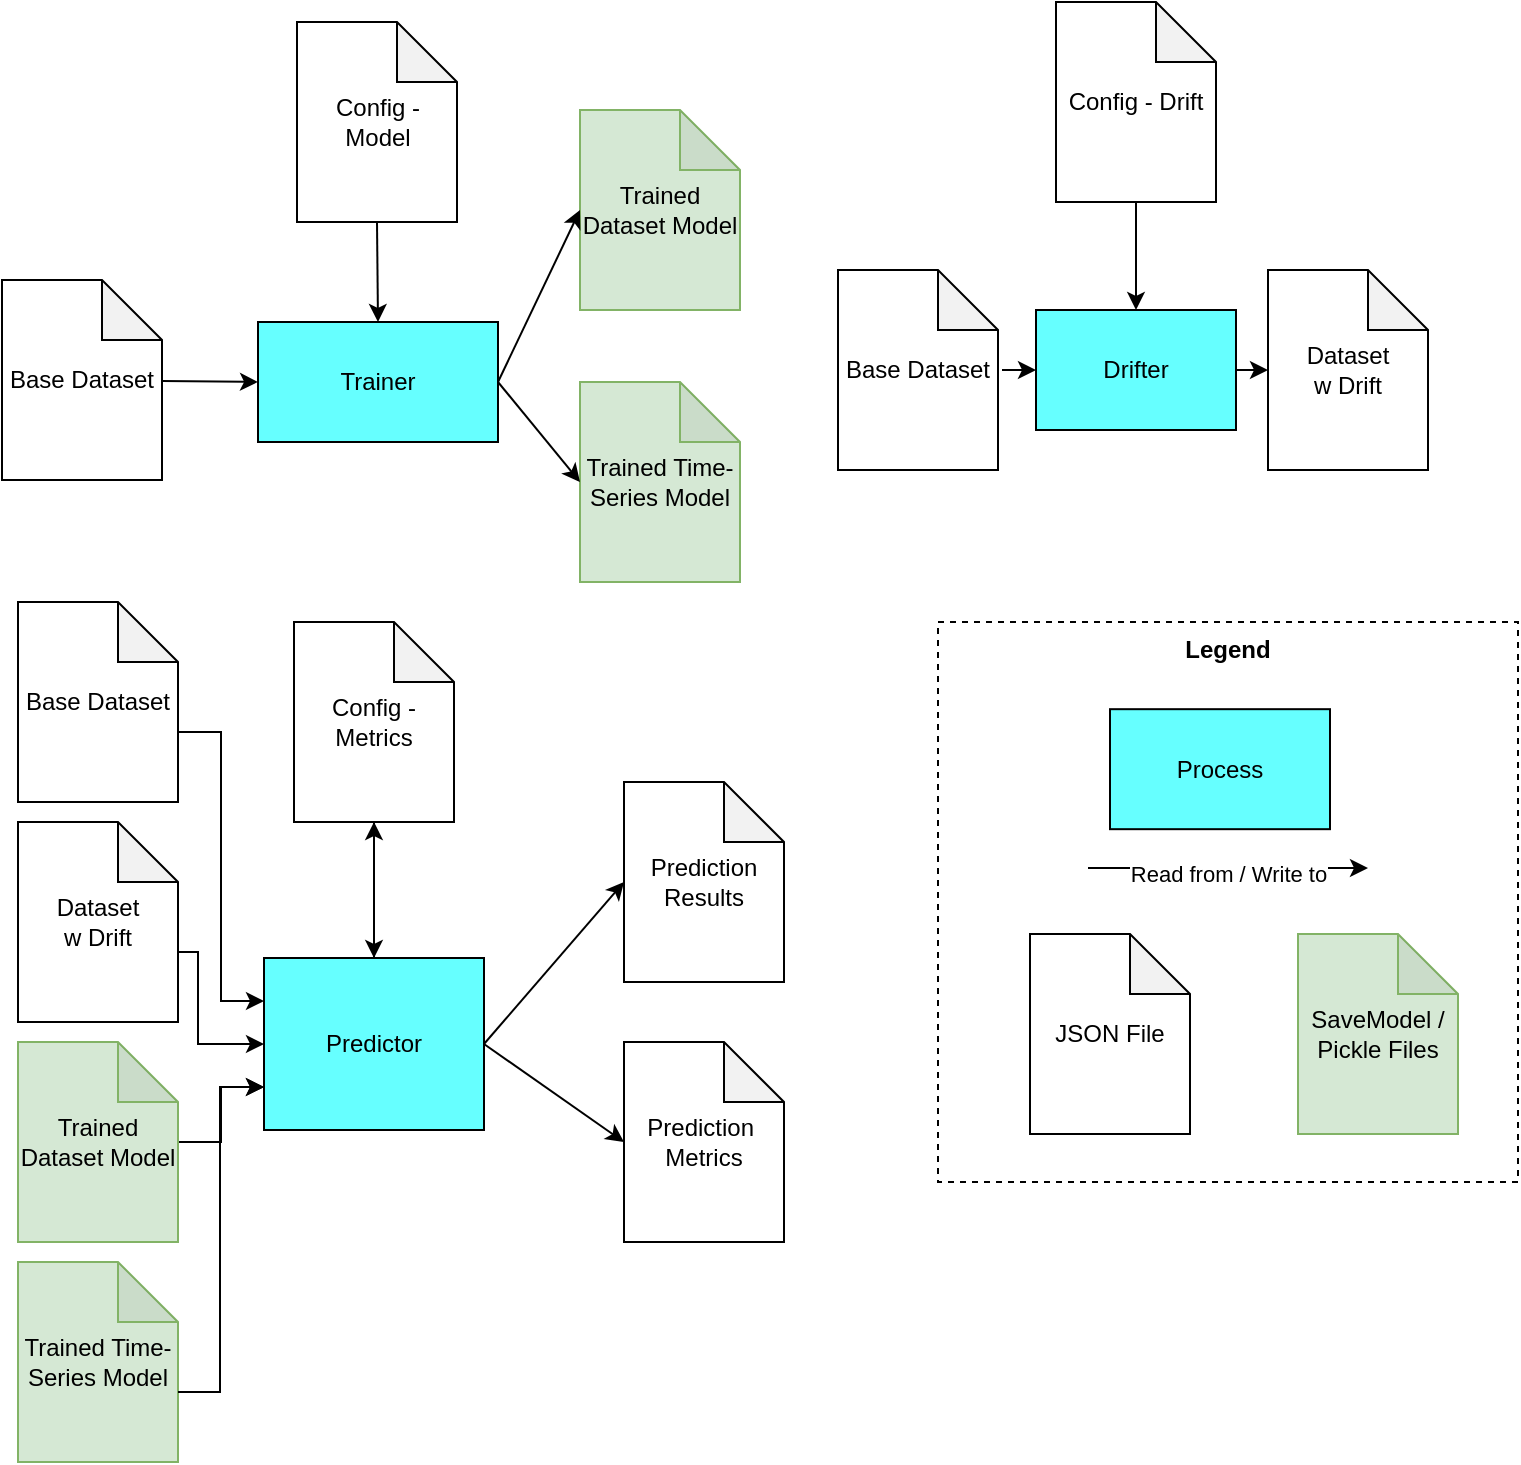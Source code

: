 <mxfile version="15.8.7" type="device" pages="2"><diagram id="MybUBgB751Ocn81CSsBr" name="Dynamic"><mxGraphModel dx="1106" dy="811" grid="1" gridSize="10" guides="1" tooltips="1" connect="1" arrows="1" fold="1" page="1" pageScale="1" pageWidth="850" pageHeight="1100" math="0" shadow="0"><root><mxCell id="0"/><mxCell id="1" parent="0"/><mxCell id="6BxJe8xwrJXqOZQA2v_N-1" value="Legend" style="rounded=0;whiteSpace=wrap;html=1;fillColor=none;dashed=1;verticalAlign=top;fontStyle=1" parent="1" vertex="1"><mxGeometry x="528" y="320" width="290" height="280" as="geometry"/></mxCell><mxCell id="D_u_6_k5lnsRFShmcPEE-1" value="Trainer" style="rounded=0;whiteSpace=wrap;html=1;fillColor=#66FFFF;" parent="1" vertex="1"><mxGeometry x="188" y="170" width="120" height="60" as="geometry"/></mxCell><mxCell id="D_u_6_k5lnsRFShmcPEE-3" value="Base Dataset" style="shape=note;whiteSpace=wrap;html=1;backgroundOutline=1;darkOpacity=0.05;" parent="1" vertex="1"><mxGeometry x="60" y="149" width="80" height="100" as="geometry"/></mxCell><mxCell id="D_u_6_k5lnsRFShmcPEE-5" value="" style="endArrow=classic;html=1;entryX=0;entryY=0.5;entryDx=0;entryDy=0;" parent="1" source="D_u_6_k5lnsRFShmcPEE-3" target="D_u_6_k5lnsRFShmcPEE-1" edge="1"><mxGeometry width="50" height="50" relative="1" as="geometry"><mxPoint x="286.5" y="420" as="sourcePoint"/><mxPoint x="336.5" y="370" as="targetPoint"/></mxGeometry></mxCell><mxCell id="D_u_6_k5lnsRFShmcPEE-6" value="" style="endArrow=classic;html=1;exitX=0.5;exitY=1;exitDx=0;exitDy=0;exitPerimeter=0;entryX=0.5;entryY=0;entryDx=0;entryDy=0;" parent="1" source="nwRLVqQXpMmgJFEga95V-12" target="D_u_6_k5lnsRFShmcPEE-1" edge="1"><mxGeometry width="50" height="50" relative="1" as="geometry"><mxPoint x="148" y="340" as="sourcePoint"/><mxPoint x="198" y="290" as="targetPoint"/></mxGeometry></mxCell><mxCell id="D_u_6_k5lnsRFShmcPEE-7" value="Trained Dataset Model" style="shape=note;whiteSpace=wrap;html=1;backgroundOutline=1;darkOpacity=0.05;fillColor=#d5e8d4;strokeColor=#82b366;" parent="1" vertex="1"><mxGeometry x="349" y="64" width="80" height="100" as="geometry"/></mxCell><mxCell id="D_u_6_k5lnsRFShmcPEE-8" value="" style="endArrow=classic;html=1;exitX=1;exitY=0.5;exitDx=0;exitDy=0;entryX=0;entryY=0.5;entryDx=0;entryDy=0;entryPerimeter=0;" parent="1" source="D_u_6_k5lnsRFShmcPEE-1" target="D_u_6_k5lnsRFShmcPEE-7" edge="1"><mxGeometry width="50" height="50" relative="1" as="geometry"><mxPoint x="306.5" y="360" as="sourcePoint"/><mxPoint x="356.5" y="310" as="targetPoint"/></mxGeometry></mxCell><mxCell id="Ml0SWBssT8YMbGQBQt9c-1" value="Drifter" style="rounded=0;whiteSpace=wrap;html=1;fillColor=#66FFFF;" parent="1" vertex="1"><mxGeometry x="577" y="164" width="100" height="60" as="geometry"/></mxCell><mxCell id="Ml0SWBssT8YMbGQBQt9c-2" value="Base Dataset" style="shape=note;whiteSpace=wrap;html=1;backgroundOutline=1;darkOpacity=0.05;" parent="1" vertex="1"><mxGeometry x="478" y="144" width="80" height="100" as="geometry"/></mxCell><mxCell id="Ml0SWBssT8YMbGQBQt9c-3" value="" style="endArrow=classic;html=1;exitX=1.025;exitY=0.5;exitDx=0;exitDy=0;exitPerimeter=0;entryX=0;entryY=0.5;entryDx=0;entryDy=0;" parent="1" source="Ml0SWBssT8YMbGQBQt9c-2" target="Ml0SWBssT8YMbGQBQt9c-1" edge="1"><mxGeometry width="50" height="50" relative="1" as="geometry"><mxPoint x="808" y="454" as="sourcePoint"/><mxPoint x="858" y="404" as="targetPoint"/></mxGeometry></mxCell><mxCell id="Ml0SWBssT8YMbGQBQt9c-4" value="Dataset&lt;br&gt;w Drift" style="shape=note;whiteSpace=wrap;html=1;backgroundOutline=1;darkOpacity=0.05;" parent="1" vertex="1"><mxGeometry x="693" y="144" width="80" height="100" as="geometry"/></mxCell><mxCell id="Ml0SWBssT8YMbGQBQt9c-5" value="" style="endArrow=classic;html=1;exitX=1;exitY=0.5;exitDx=0;exitDy=0;entryX=0;entryY=0.5;entryDx=0;entryDy=0;entryPerimeter=0;" parent="1" source="Ml0SWBssT8YMbGQBQt9c-1" target="Ml0SWBssT8YMbGQBQt9c-4" edge="1"><mxGeometry width="50" height="50" relative="1" as="geometry"><mxPoint x="557" y="204" as="sourcePoint"/><mxPoint x="587" y="204" as="targetPoint"/></mxGeometry></mxCell><mxCell id="Ml0SWBssT8YMbGQBQt9c-6" value="Config - Drift" style="shape=note;whiteSpace=wrap;html=1;backgroundOutline=1;darkOpacity=0.05;" parent="1" vertex="1"><mxGeometry x="587" y="10" width="80" height="100" as="geometry"/></mxCell><mxCell id="Ml0SWBssT8YMbGQBQt9c-7" value="" style="endArrow=classic;html=1;entryX=0.5;entryY=0;entryDx=0;entryDy=0;exitX=0.5;exitY=1;exitDx=0;exitDy=0;exitPerimeter=0;" parent="1" source="Ml0SWBssT8YMbGQBQt9c-6" target="Ml0SWBssT8YMbGQBQt9c-1" edge="1"><mxGeometry width="50" height="50" relative="1" as="geometry"><mxPoint x="1167" y="334" as="sourcePoint"/><mxPoint x="1066" y="204" as="targetPoint"/></mxGeometry></mxCell><mxCell id="nwRLVqQXpMmgJFEga95V-1" value="Prediction&amp;nbsp; Metrics" style="shape=note;whiteSpace=wrap;html=1;backgroundOutline=1;darkOpacity=0.05;" parent="1" vertex="1"><mxGeometry x="371" y="530" width="80" height="100" as="geometry"/></mxCell><mxCell id="nwRLVqQXpMmgJFEga95V-2" value="" style="endArrow=classic;html=1;entryX=0;entryY=0.5;entryDx=0;entryDy=0;entryPerimeter=0;exitX=1;exitY=0.5;exitDx=0;exitDy=0;" parent="1" source="nwRLVqQXpMmgJFEga95V-5" target="nwRLVqQXpMmgJFEga95V-1" edge="1"><mxGeometry width="50" height="50" relative="1" as="geometry"><mxPoint x="-9" y="684" as="sourcePoint"/><mxPoint x="121" y="644" as="targetPoint"/></mxGeometry></mxCell><mxCell id="nwRLVqQXpMmgJFEga95V-4" value="" style="edgeStyle=orthogonalEdgeStyle;rounded=0;orthogonalLoop=1;jettySize=auto;html=1;" parent="1" source="nwRLVqQXpMmgJFEga95V-5" target="nwRLVqQXpMmgJFEga95V-6" edge="1"><mxGeometry relative="1" as="geometry"/></mxCell><mxCell id="nwRLVqQXpMmgJFEga95V-5" value="Predictor" style="rounded=0;whiteSpace=wrap;html=1;fillColor=#66FFFF;" parent="1" vertex="1"><mxGeometry x="191" y="488" width="110" height="86" as="geometry"/></mxCell><mxCell id="nwRLVqQXpMmgJFEga95V-6" value="Config - Metrics" style="shape=note;whiteSpace=wrap;html=1;backgroundOutline=1;darkOpacity=0.05;" parent="1" vertex="1"><mxGeometry x="206" y="320" width="80" height="100" as="geometry"/></mxCell><mxCell id="nwRLVqQXpMmgJFEga95V-7" value="" style="endArrow=classic;html=1;entryX=0.5;entryY=0;entryDx=0;entryDy=0;exitX=0.5;exitY=1;exitDx=0;exitDy=0;exitPerimeter=0;" parent="1" source="nwRLVqQXpMmgJFEga95V-6" target="nwRLVqQXpMmgJFEga95V-5" edge="1"><mxGeometry width="50" height="50" relative="1" as="geometry"><mxPoint x="37" y="430" as="sourcePoint"/><mxPoint x="37" y="474" as="targetPoint"/></mxGeometry></mxCell><mxCell id="nwRLVqQXpMmgJFEga95V-8" value="" style="edgeStyle=orthogonalEdgeStyle;rounded=0;orthogonalLoop=1;jettySize=auto;html=1;entryX=0;entryY=0.75;entryDx=0;entryDy=0;" parent="1" source="nwRLVqQXpMmgJFEga95V-9" target="nwRLVqQXpMmgJFEga95V-5" edge="1"><mxGeometry relative="1" as="geometry"/></mxCell><mxCell id="nwRLVqQXpMmgJFEga95V-9" value="Trained Dataset Model" style="shape=note;whiteSpace=wrap;html=1;backgroundOutline=1;darkOpacity=0.05;fillColor=#d5e8d4;strokeColor=#82b366;" parent="1" vertex="1"><mxGeometry x="68" y="530" width="80" height="100" as="geometry"/></mxCell><mxCell id="nwRLVqQXpMmgJFEga95V-10" value="" style="edgeStyle=orthogonalEdgeStyle;rounded=0;orthogonalLoop=1;jettySize=auto;html=1;exitX=0;exitY=0;exitDx=80;exitDy=65;exitPerimeter=0;entryX=0;entryY=0.5;entryDx=0;entryDy=0;" parent="1" source="nwRLVqQXpMmgJFEga95V-11" target="nwRLVqQXpMmgJFEga95V-5" edge="1"><mxGeometry relative="1" as="geometry"><mxPoint x="163" y="494" as="sourcePoint"/><Array as="points"><mxPoint x="158" y="485"/><mxPoint x="158" y="531"/></Array></mxGeometry></mxCell><mxCell id="nwRLVqQXpMmgJFEga95V-11" value="Dataset&lt;br&gt;w Drift" style="shape=note;whiteSpace=wrap;html=1;backgroundOutline=1;darkOpacity=0.05;" parent="1" vertex="1"><mxGeometry x="68" y="420" width="80" height="100" as="geometry"/></mxCell><mxCell id="nwRLVqQXpMmgJFEga95V-12" value="Config - Model" style="shape=note;whiteSpace=wrap;html=1;backgroundOutline=1;darkOpacity=0.05;" parent="1" vertex="1"><mxGeometry x="207.5" y="20" width="80" height="100" as="geometry"/></mxCell><mxCell id="nwRLVqQXpMmgJFEga95V-13" value="Process" style="rounded=0;whiteSpace=wrap;html=1;fillColor=#66FFFF;" parent="1" vertex="1"><mxGeometry x="614" y="363.59" width="110" height="60" as="geometry"/></mxCell><mxCell id="nwRLVqQXpMmgJFEga95V-15" value="JSON File" style="shape=note;whiteSpace=wrap;html=1;backgroundOutline=1;darkOpacity=0.05;" parent="1" vertex="1"><mxGeometry x="574" y="476" width="80" height="100" as="geometry"/></mxCell><mxCell id="nwRLVqQXpMmgJFEga95V-16" value="" style="endArrow=classic;html=1;" parent="1" edge="1"><mxGeometry width="50" height="50" relative="1" as="geometry"><mxPoint x="603" y="443" as="sourcePoint"/><mxPoint x="743" y="443" as="targetPoint"/></mxGeometry></mxCell><mxCell id="nwRLVqQXpMmgJFEga95V-17" value="Read from / Write to" style="edgeLabel;html=1;align=center;verticalAlign=middle;resizable=0;points=[];" parent="nwRLVqQXpMmgJFEga95V-16" vertex="1" connectable="0"><mxGeometry x="0.173" y="2" relative="1" as="geometry"><mxPoint x="-12.35" y="5" as="offset"/></mxGeometry></mxCell><mxCell id="8TZ77VqLpIA9xbnoL19c-2" value="Prediction Results" style="shape=note;whiteSpace=wrap;html=1;backgroundOutline=1;darkOpacity=0.05;" parent="1" vertex="1"><mxGeometry x="371" y="400" width="80" height="100" as="geometry"/></mxCell><mxCell id="8TZ77VqLpIA9xbnoL19c-3" value="" style="endArrow=classic;html=1;entryX=0;entryY=0.5;entryDx=0;entryDy=0;entryPerimeter=0;exitX=1;exitY=0.5;exitDx=0;exitDy=0;" parent="1" source="nwRLVqQXpMmgJFEga95V-5" target="8TZ77VqLpIA9xbnoL19c-2" edge="1"><mxGeometry width="50" height="50" relative="1" as="geometry"><mxPoint x="311" y="504" as="sourcePoint"/><mxPoint x="381" y="560" as="targetPoint"/></mxGeometry></mxCell><mxCell id="8TZ77VqLpIA9xbnoL19c-5" value="SaveModel / Pickle Files" style="shape=note;whiteSpace=wrap;html=1;backgroundOutline=1;darkOpacity=0.05;fillColor=#d5e8d4;strokeColor=#82b366;" parent="1" vertex="1"><mxGeometry x="708" y="476" width="80" height="100" as="geometry"/></mxCell><mxCell id="KyVHyst_v_c4ubhCG1QI-1" value="Base Dataset" style="shape=note;whiteSpace=wrap;html=1;backgroundOutline=1;darkOpacity=0.05;" parent="1" vertex="1"><mxGeometry x="68" y="310" width="80" height="100" as="geometry"/></mxCell><mxCell id="KyVHyst_v_c4ubhCG1QI-2" value="" style="endArrow=classic;html=1;entryX=0;entryY=0.25;entryDx=0;entryDy=0;exitX=0;exitY=0;exitDx=80;exitDy=65;exitPerimeter=0;edgeStyle=orthogonalEdgeStyle;rounded=0;" parent="1" source="KyVHyst_v_c4ubhCG1QI-1" target="nwRLVqQXpMmgJFEga95V-5" edge="1"><mxGeometry width="50" height="50" relative="1" as="geometry"><mxPoint x="158" y="249.455" as="sourcePoint"/><mxPoint x="206" y="250" as="targetPoint"/></mxGeometry></mxCell><mxCell id="M5GkAFXS93pBZGfA5fda-1" value="Trained Time-Series Model" style="shape=note;whiteSpace=wrap;html=1;backgroundOutline=1;darkOpacity=0.05;fillColor=#d5e8d4;strokeColor=#82b366;" vertex="1" parent="1"><mxGeometry x="349" y="200" width="80" height="100" as="geometry"/></mxCell><mxCell id="M5GkAFXS93pBZGfA5fda-2" value="" style="endArrow=classic;html=1;entryX=0;entryY=0.5;entryDx=0;entryDy=0;entryPerimeter=0;" edge="1" parent="1" target="M5GkAFXS93pBZGfA5fda-1"><mxGeometry width="50" height="50" relative="1" as="geometry"><mxPoint x="308" y="200" as="sourcePoint"/><mxPoint x="359" y="109" as="targetPoint"/></mxGeometry></mxCell><mxCell id="M5GkAFXS93pBZGfA5fda-4" value="Trained Time-Series Model" style="shape=note;whiteSpace=wrap;html=1;backgroundOutline=1;darkOpacity=0.05;fillColor=#d5e8d4;strokeColor=#82b366;" vertex="1" parent="1"><mxGeometry x="68" y="640" width="80" height="100" as="geometry"/></mxCell><mxCell id="M5GkAFXS93pBZGfA5fda-5" value="" style="edgeStyle=orthogonalEdgeStyle;rounded=0;orthogonalLoop=1;jettySize=auto;html=1;entryX=0;entryY=0.75;entryDx=0;entryDy=0;exitX=0;exitY=0;exitDx=80;exitDy=65;exitPerimeter=0;" edge="1" parent="1" source="M5GkAFXS93pBZGfA5fda-4" target="nwRLVqQXpMmgJFEga95V-5"><mxGeometry relative="1" as="geometry"><mxPoint x="178" y="708" as="sourcePoint"/><mxPoint x="221" y="610" as="targetPoint"/><Array as="points"><mxPoint x="169" y="705"/><mxPoint x="169" y="552"/></Array></mxGeometry></mxCell></root></mxGraphModel></diagram><diagram id="ePcI-3AKcmmsD5-NfkDx" name="Static"><mxGraphModel dx="1263" dy="1115" grid="1" gridSize="10" guides="1" tooltips="1" connect="1" arrows="1" fold="1" page="1" pageScale="1" pageWidth="1100" pageHeight="850" math="0" shadow="0"><root><mxCell id="2F8rHMitrNyMsAahC20O-0"/><mxCell id="2F8rHMitrNyMsAahC20O-1" parent="2F8rHMitrNyMsAahC20O-0"/><mxCell id="2F8rHMitrNyMsAahC20O-2" value="Trainer CLI" style="rounded=0;whiteSpace=wrap;html=1;" vertex="1" parent="2F8rHMitrNyMsAahC20O-1"><mxGeometry x="720" y="160" width="310" height="60" as="geometry"/></mxCell><mxCell id="sZ9C36OdvNZJ0zkqI9wT-0" value="Draft Induction Module" style="rounded=0;whiteSpace=wrap;html=1;" vertex="1" parent="2F8rHMitrNyMsAahC20O-1"><mxGeometry x="570" y="230" width="100" height="60" as="geometry"/></mxCell><mxCell id="-l-3EYRPy7LDliL5jvyH-0" value="Trainer" style="rounded=0;whiteSpace=wrap;html=1;" vertex="1" parent="2F8rHMitrNyMsAahC20O-1"><mxGeometry x="830" y="231" width="90" height="60" as="geometry"/></mxCell><mxCell id="O6KzYdPIzCew1lMk3inI-0" value="Model Running and Metric Collector" style="rounded=0;whiteSpace=wrap;html=1;" vertex="1" parent="2F8rHMitrNyMsAahC20O-1"><mxGeometry x="185" y="231" width="100" height="60" as="geometry"/></mxCell><mxCell id="O6KzYdPIzCew1lMk3inI-1" value="Draft Inductor Interface" style="rounded=0;whiteSpace=wrap;html=1;" vertex="1" parent="2F8rHMitrNyMsAahC20O-1"><mxGeometry x="570" y="300" width="100" height="60" as="geometry"/></mxCell><mxCell id="O6KzYdPIzCew1lMk3inI-2" value="Concrete Draft Inductors..." style="rounded=0;whiteSpace=wrap;html=1;" vertex="1" parent="2F8rHMitrNyMsAahC20O-1"><mxGeometry x="570" y="371" width="100" height="60" as="geometry"/></mxCell><mxCell id="O6KzYdPIzCew1lMk3inI-3" value="Drift Metric Interface" style="rounded=0;whiteSpace=wrap;html=1;" vertex="1" parent="2F8rHMitrNyMsAahC20O-1"><mxGeometry x="185" y="300" width="100" height="60" as="geometry"/></mxCell><mxCell id="O6KzYdPIzCew1lMk3inI-4" value="Concrete Draft Metric..." style="rounded=0;whiteSpace=wrap;html=1;" vertex="1" parent="2F8rHMitrNyMsAahC20O-1"><mxGeometry x="185" y="371" width="100" height="60" as="geometry"/></mxCell><mxCell id="O6KzYdPIzCew1lMk3inI-5" value="Dataset I/O" style="rounded=0;whiteSpace=wrap;html=1;" vertex="1" parent="2F8rHMitrNyMsAahC20O-1"><mxGeometry x="720" y="231" width="100" height="60" as="geometry"/></mxCell><mxCell id="O6KzYdPIzCew1lMk3inI-6" value="Model I/O" style="rounded=0;whiteSpace=wrap;html=1;" vertex="1" parent="2F8rHMitrNyMsAahC20O-1"><mxGeometry x="930" y="231" width="100" height="60" as="geometry"/></mxCell><mxCell id="qkkpb4H8LWzivszBzqo7-0" value="Drifter CLI" style="rounded=0;whiteSpace=wrap;html=1;" vertex="1" parent="2F8rHMitrNyMsAahC20O-1"><mxGeometry x="450" y="160" width="220" height="60" as="geometry"/></mxCell><mxCell id="qkkpb4H8LWzivszBzqo7-2" value="Dataset I/O" style="rounded=0;whiteSpace=wrap;html=1;" vertex="1" parent="2F8rHMitrNyMsAahC20O-1"><mxGeometry x="450" y="230" width="100" height="60" as="geometry"/></mxCell><mxCell id="qkkpb4H8LWzivszBzqo7-6" value="Dataset I/O" style="rounded=0;whiteSpace=wrap;html=1;" vertex="1" parent="2F8rHMitrNyMsAahC20O-1"><mxGeometry x="70" y="230" width="100" height="60" as="geometry"/></mxCell><mxCell id="qkkpb4H8LWzivszBzqo7-7" value="Model I/O" style="rounded=0;whiteSpace=wrap;html=1;" vertex="1" parent="2F8rHMitrNyMsAahC20O-1"><mxGeometry x="300" y="230" width="100" height="60" as="geometry"/></mxCell><mxCell id="qkkpb4H8LWzivszBzqo7-8" value="Predictor CLI" style="rounded=0;whiteSpace=wrap;html=1;" vertex="1" parent="2F8rHMitrNyMsAahC20O-1"><mxGeometry x="71" y="160" width="329" height="60" as="geometry"/></mxCell></root></mxGraphModel></diagram></mxfile>